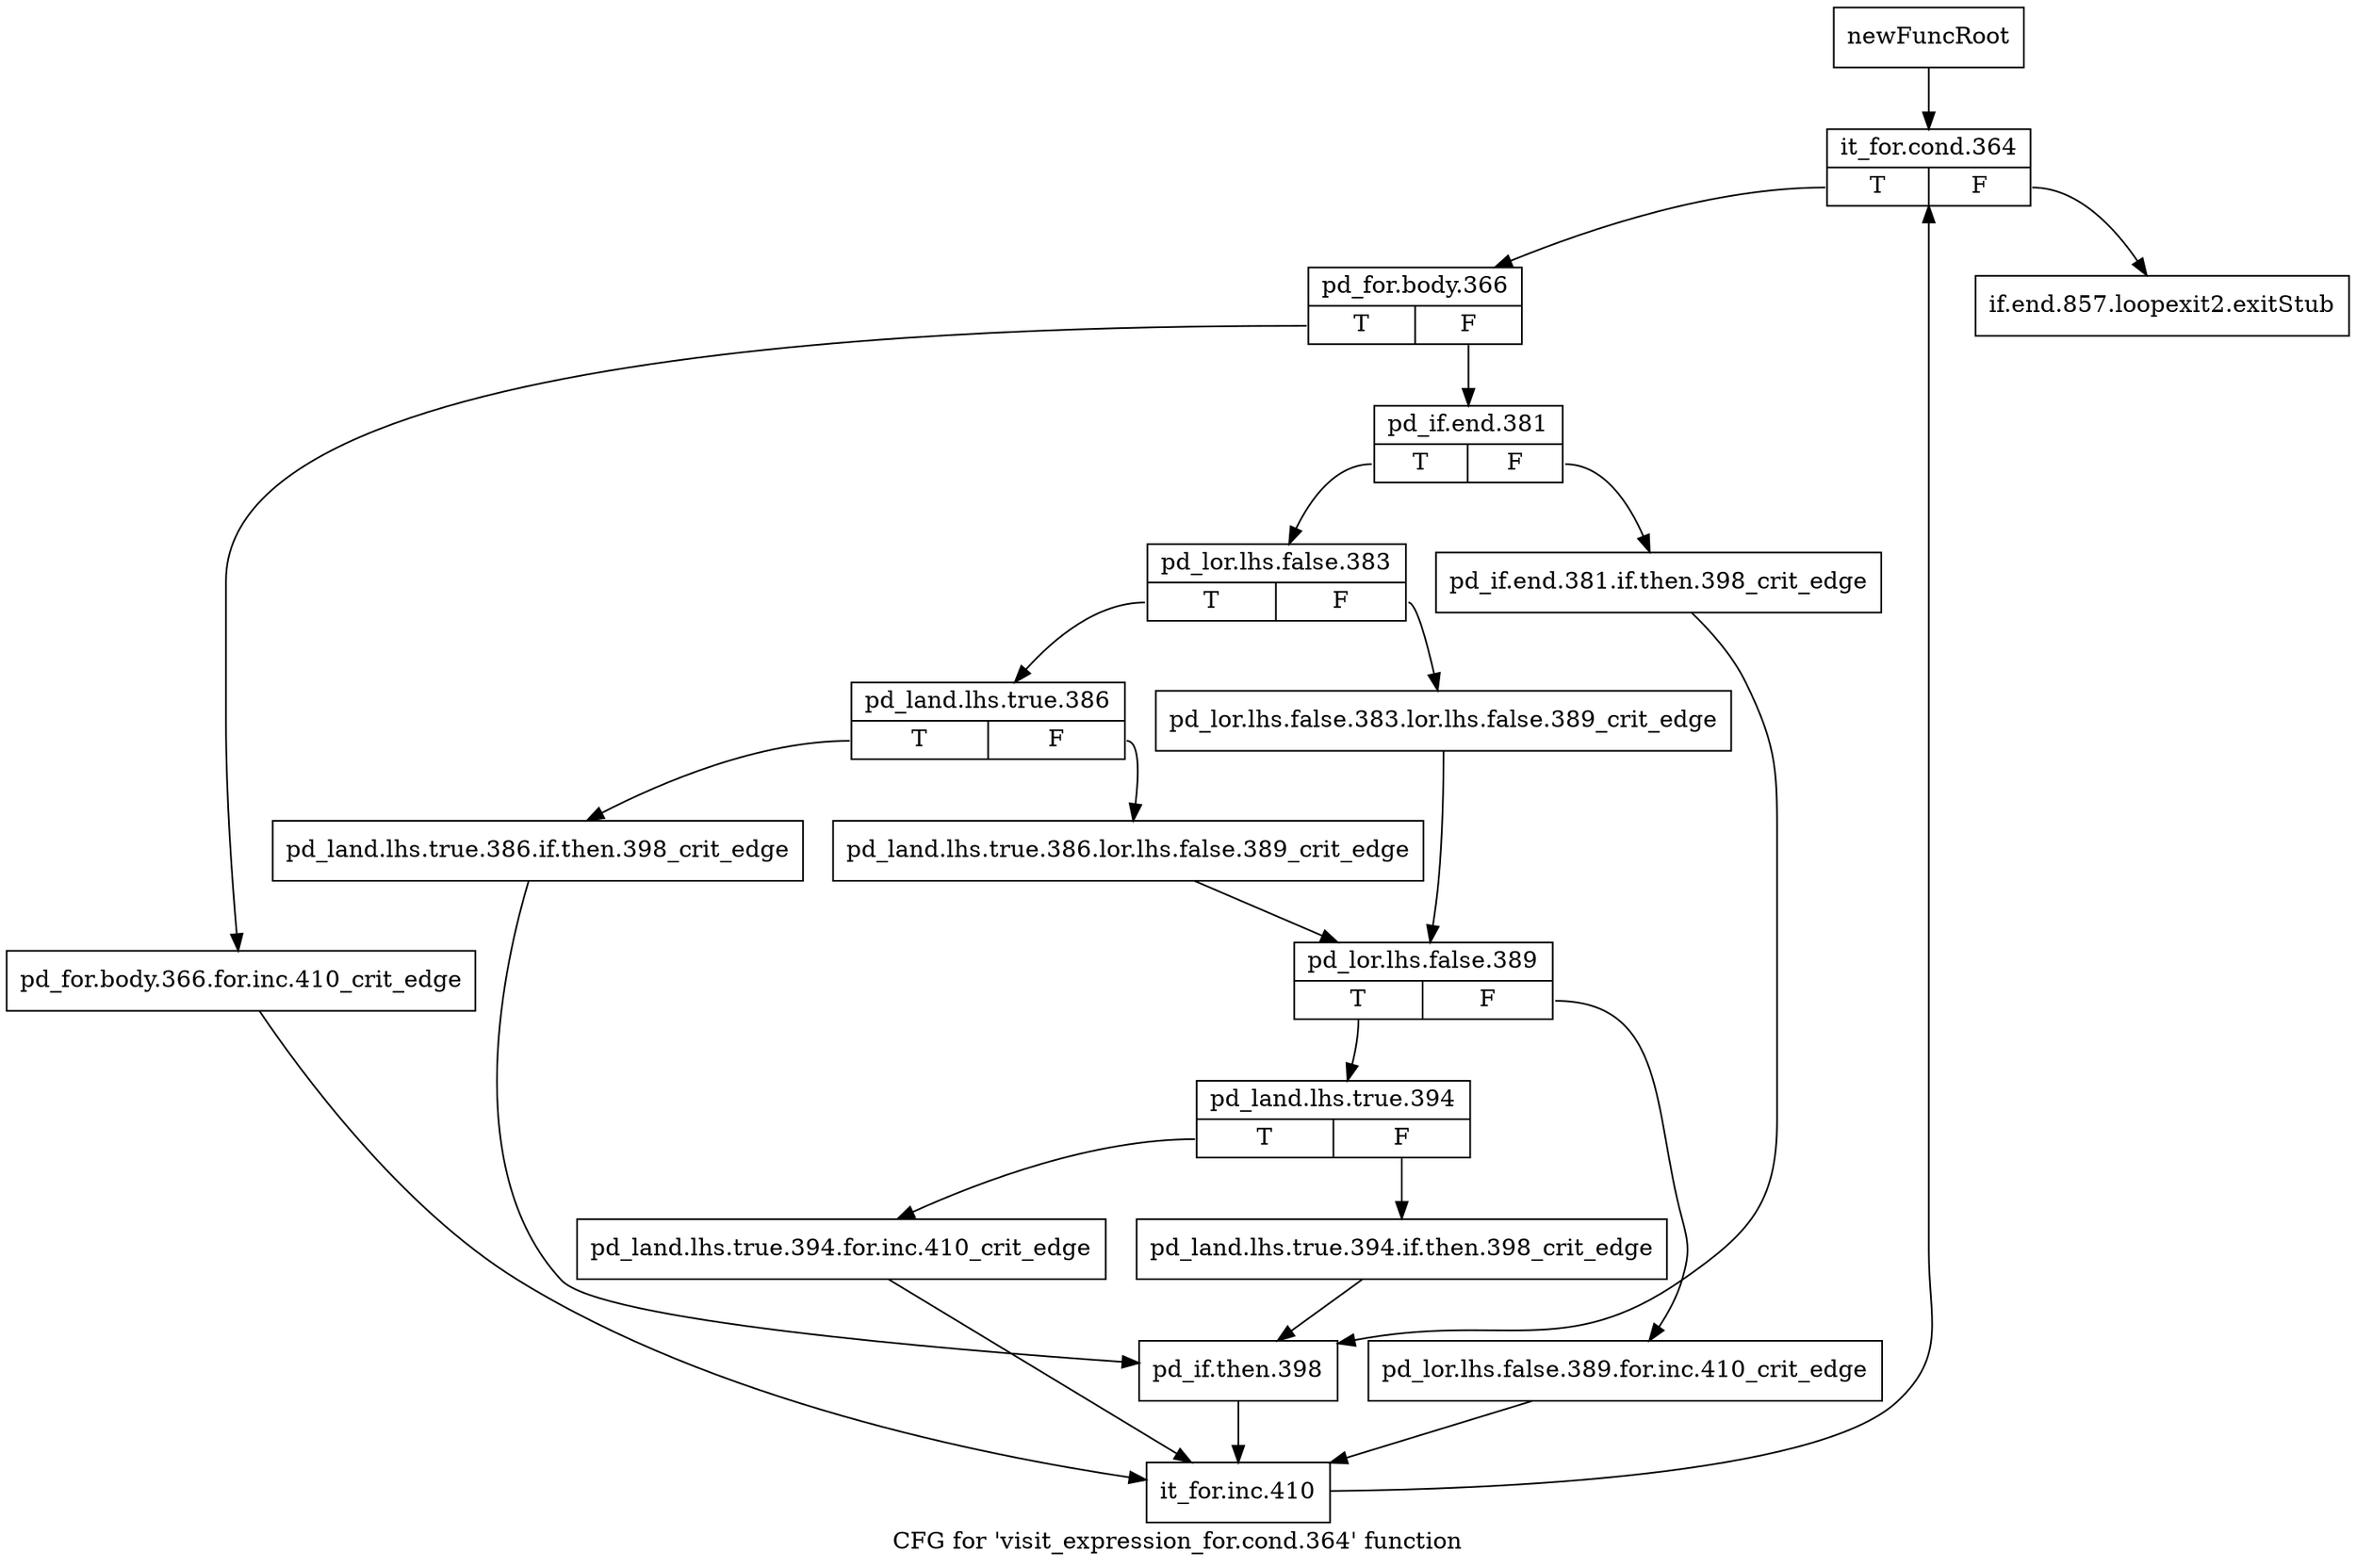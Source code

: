 digraph "CFG for 'visit_expression_for.cond.364' function" {
	label="CFG for 'visit_expression_for.cond.364' function";

	Node0xc337c90 [shape=record,label="{newFuncRoot}"];
	Node0xc337c90 -> Node0xc338200;
	Node0xc3381b0 [shape=record,label="{if.end.857.loopexit2.exitStub}"];
	Node0xc338200 [shape=record,label="{it_for.cond.364|{<s0>T|<s1>F}}"];
	Node0xc338200:s0 -> Node0xc338250;
	Node0xc338200:s1 -> Node0xc3381b0;
	Node0xc338250 [shape=record,label="{pd_for.body.366|{<s0>T|<s1>F}}"];
	Node0xc338250:s0 -> Node0xc3386b0;
	Node0xc338250:s1 -> Node0xc3382a0;
	Node0xc3382a0 [shape=record,label="{pd_if.end.381|{<s0>T|<s1>F}}"];
	Node0xc3382a0:s0 -> Node0xc338340;
	Node0xc3382a0:s1 -> Node0xc3382f0;
	Node0xc3382f0 [shape=record,label="{pd_if.end.381.if.then.398_crit_edge}"];
	Node0xc3382f0 -> Node0xc338660;
	Node0xc338340 [shape=record,label="{pd_lor.lhs.false.383|{<s0>T|<s1>F}}"];
	Node0xc338340:s0 -> Node0xc3383e0;
	Node0xc338340:s1 -> Node0xc338390;
	Node0xc338390 [shape=record,label="{pd_lor.lhs.false.383.lor.lhs.false.389_crit_edge}"];
	Node0xc338390 -> Node0xc338480;
	Node0xc3383e0 [shape=record,label="{pd_land.lhs.true.386|{<s0>T|<s1>F}}"];
	Node0xc3383e0:s0 -> Node0xc338610;
	Node0xc3383e0:s1 -> Node0xc338430;
	Node0xc338430 [shape=record,label="{pd_land.lhs.true.386.lor.lhs.false.389_crit_edge}"];
	Node0xc338430 -> Node0xc338480;
	Node0xc338480 [shape=record,label="{pd_lor.lhs.false.389|{<s0>T|<s1>F}}"];
	Node0xc338480:s0 -> Node0xc338520;
	Node0xc338480:s1 -> Node0xc3384d0;
	Node0xc3384d0 [shape=record,label="{pd_lor.lhs.false.389.for.inc.410_crit_edge}"];
	Node0xc3384d0 -> Node0xc338700;
	Node0xc338520 [shape=record,label="{pd_land.lhs.true.394|{<s0>T|<s1>F}}"];
	Node0xc338520:s0 -> Node0xc3385c0;
	Node0xc338520:s1 -> Node0xc338570;
	Node0xc338570 [shape=record,label="{pd_land.lhs.true.394.if.then.398_crit_edge}"];
	Node0xc338570 -> Node0xc338660;
	Node0xc3385c0 [shape=record,label="{pd_land.lhs.true.394.for.inc.410_crit_edge}"];
	Node0xc3385c0 -> Node0xc338700;
	Node0xc338610 [shape=record,label="{pd_land.lhs.true.386.if.then.398_crit_edge}"];
	Node0xc338610 -> Node0xc338660;
	Node0xc338660 [shape=record,label="{pd_if.then.398}"];
	Node0xc338660 -> Node0xc338700;
	Node0xc3386b0 [shape=record,label="{pd_for.body.366.for.inc.410_crit_edge}"];
	Node0xc3386b0 -> Node0xc338700;
	Node0xc338700 [shape=record,label="{it_for.inc.410}"];
	Node0xc338700 -> Node0xc338200;
}
